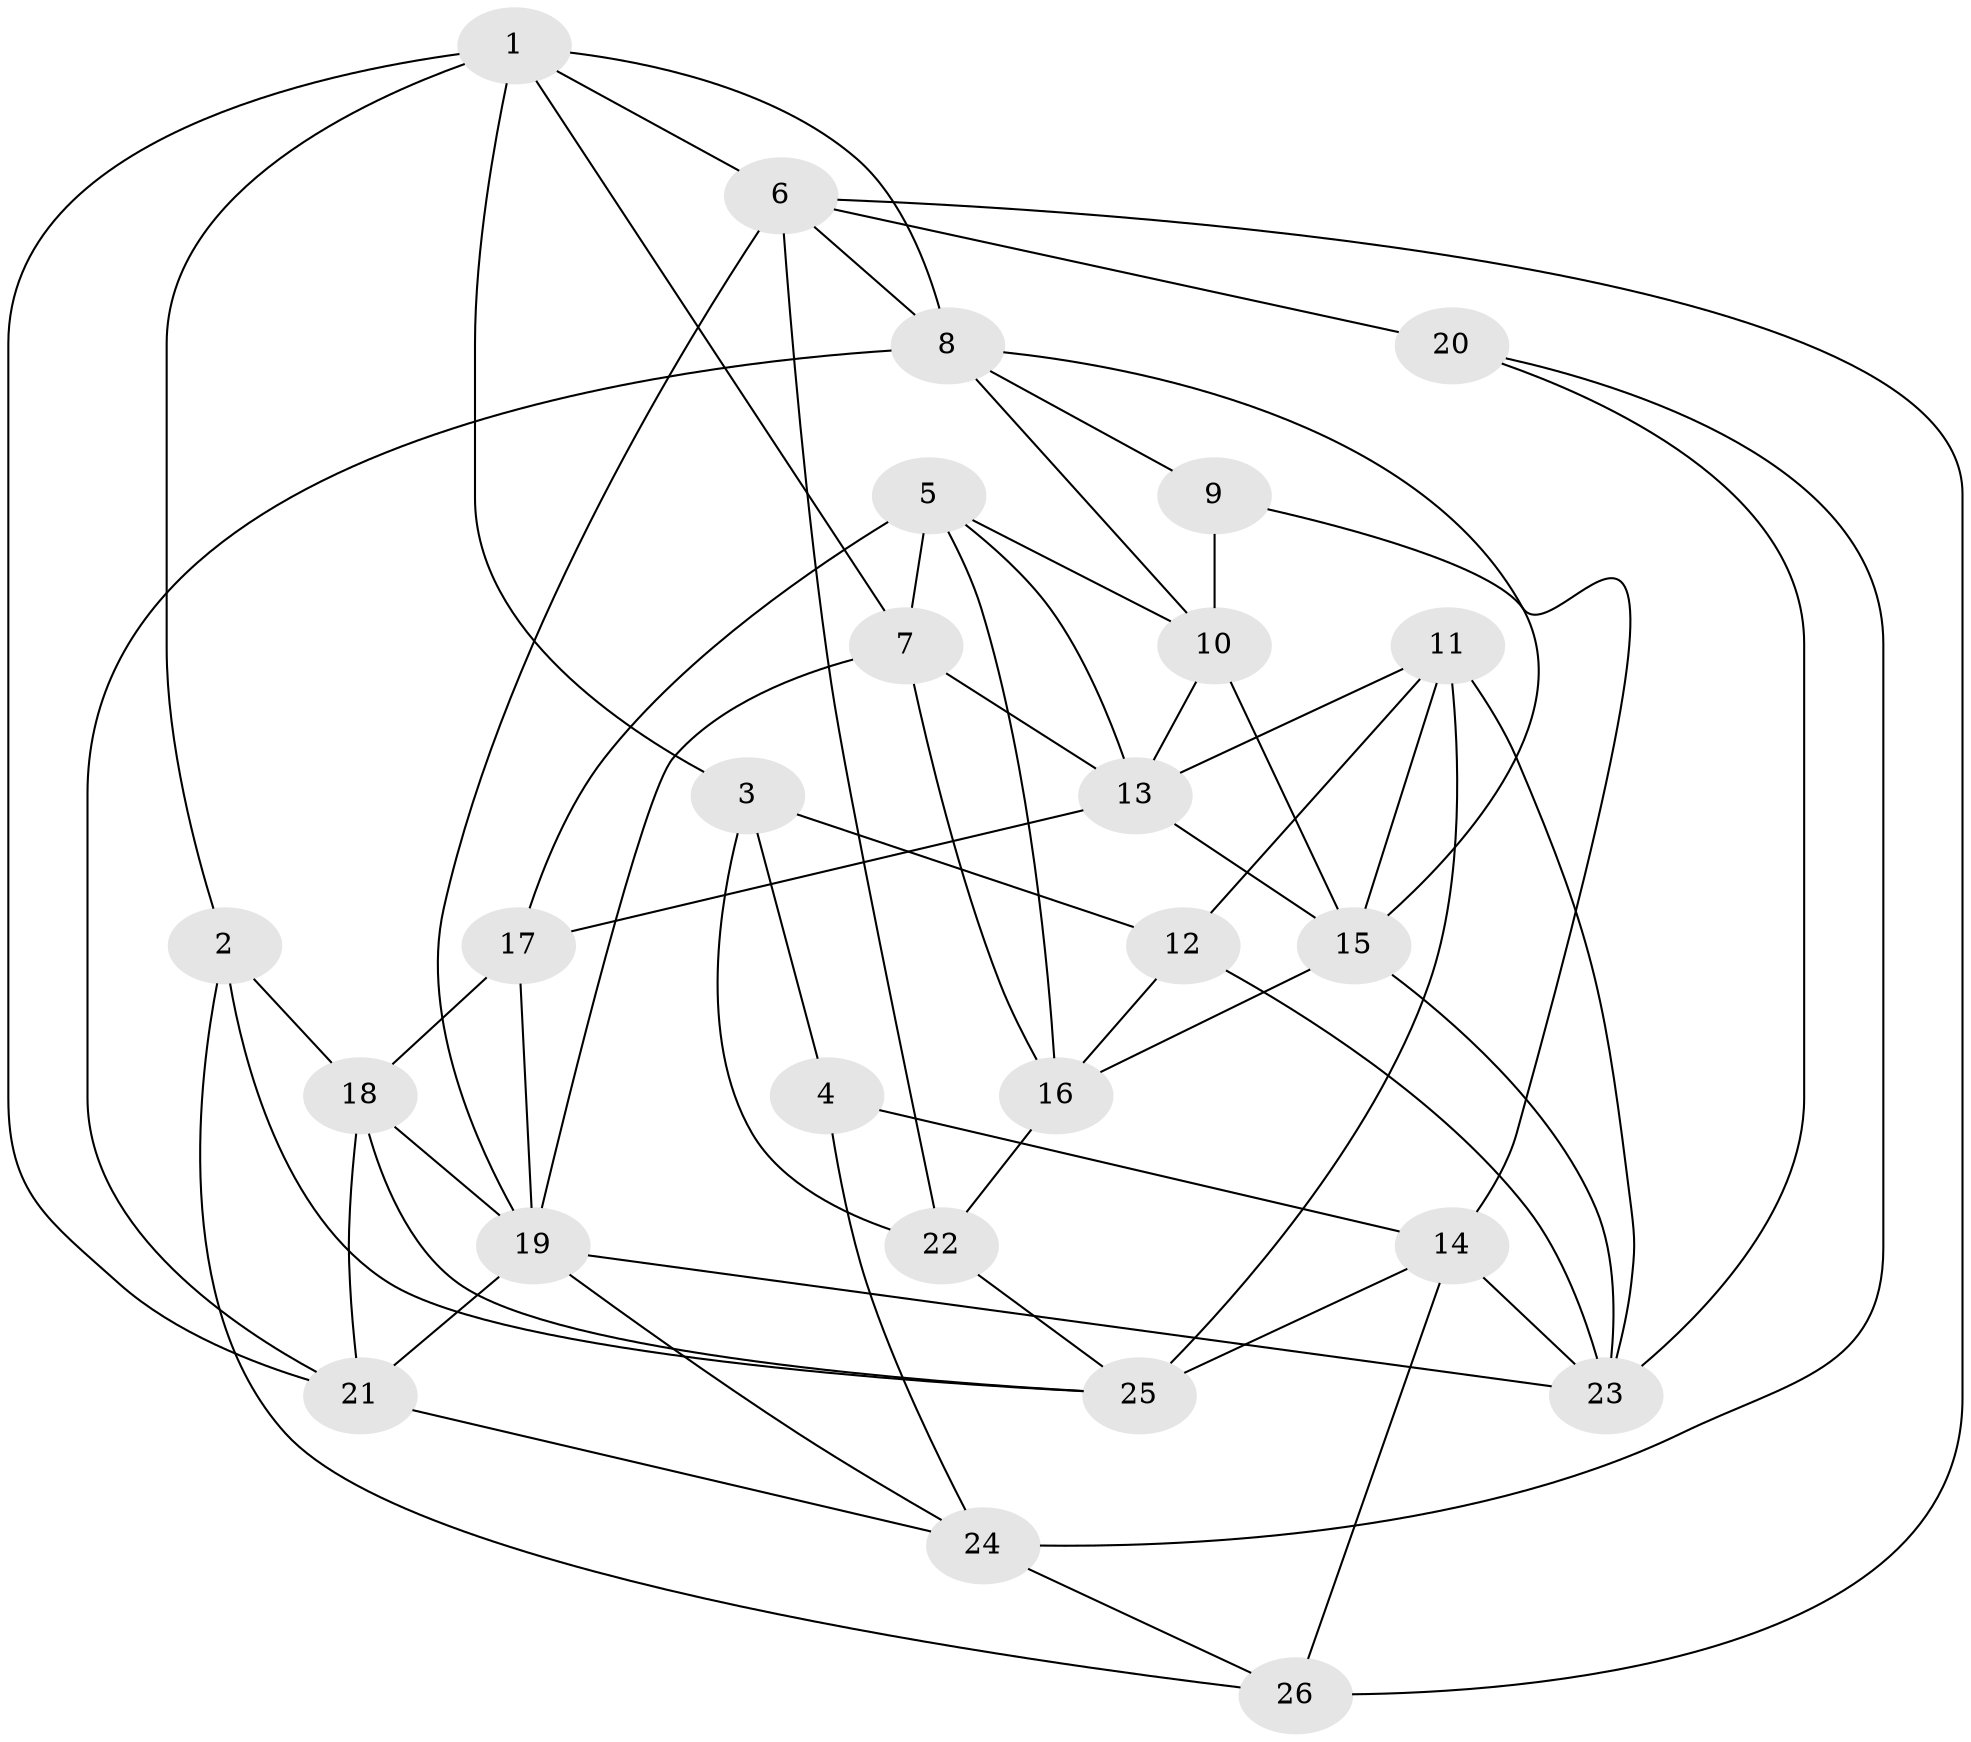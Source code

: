 // original degree distribution, {4: 1.0}
// Generated by graph-tools (version 1.1) at 2025/38/03/04/25 23:38:09]
// undirected, 26 vertices, 63 edges
graph export_dot {
  node [color=gray90,style=filled];
  1;
  2;
  3;
  4;
  5;
  6;
  7;
  8;
  9;
  10;
  11;
  12;
  13;
  14;
  15;
  16;
  17;
  18;
  19;
  20;
  21;
  22;
  23;
  24;
  25;
  26;
  1 -- 2 [weight=1.0];
  1 -- 3 [weight=1.0];
  1 -- 6 [weight=1.0];
  1 -- 7 [weight=1.0];
  1 -- 8 [weight=1.0];
  1 -- 21 [weight=1.0];
  2 -- 18 [weight=1.0];
  2 -- 25 [weight=1.0];
  2 -- 26 [weight=1.0];
  3 -- 4 [weight=2.0];
  3 -- 12 [weight=1.0];
  3 -- 22 [weight=2.0];
  4 -- 14 [weight=1.0];
  4 -- 24 [weight=1.0];
  5 -- 7 [weight=1.0];
  5 -- 10 [weight=1.0];
  5 -- 13 [weight=1.0];
  5 -- 16 [weight=1.0];
  5 -- 17 [weight=2.0];
  6 -- 8 [weight=1.0];
  6 -- 19 [weight=1.0];
  6 -- 20 [weight=2.0];
  6 -- 22 [weight=2.0];
  6 -- 26 [weight=1.0];
  7 -- 13 [weight=1.0];
  7 -- 16 [weight=2.0];
  7 -- 19 [weight=1.0];
  8 -- 9 [weight=1.0];
  8 -- 10 [weight=1.0];
  8 -- 15 [weight=1.0];
  8 -- 21 [weight=1.0];
  9 -- 10 [weight=2.0];
  9 -- 14 [weight=1.0];
  10 -- 13 [weight=1.0];
  10 -- 15 [weight=1.0];
  11 -- 12 [weight=1.0];
  11 -- 13 [weight=1.0];
  11 -- 15 [weight=1.0];
  11 -- 23 [weight=1.0];
  11 -- 25 [weight=2.0];
  12 -- 16 [weight=1.0];
  12 -- 23 [weight=1.0];
  13 -- 15 [weight=1.0];
  13 -- 17 [weight=1.0];
  14 -- 23 [weight=1.0];
  14 -- 25 [weight=1.0];
  14 -- 26 [weight=2.0];
  15 -- 16 [weight=1.0];
  15 -- 23 [weight=1.0];
  16 -- 22 [weight=1.0];
  17 -- 18 [weight=2.0];
  17 -- 19 [weight=1.0];
  18 -- 19 [weight=1.0];
  18 -- 21 [weight=1.0];
  18 -- 25 [weight=1.0];
  19 -- 21 [weight=2.0];
  19 -- 23 [weight=1.0];
  19 -- 24 [weight=1.0];
  20 -- 23 [weight=1.0];
  20 -- 24 [weight=1.0];
  21 -- 24 [weight=1.0];
  22 -- 25 [weight=1.0];
  24 -- 26 [weight=2.0];
}
